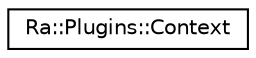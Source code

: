 digraph "Graphical Class Hierarchy"
{
 // INTERACTIVE_SVG=YES
 // LATEX_PDF_SIZE
  edge [fontname="Helvetica",fontsize="10",labelfontname="Helvetica",labelfontsize="10"];
  node [fontname="Helvetica",fontsize="10",shape=record];
  rankdir="LR";
  Node0 [label="Ra::Plugins::Context",height=0.2,width=0.4,color="black", fillcolor="white", style="filled",URL="$classRa_1_1Plugins_1_1Context.html",tooltip="Data passed to the plugin constructor."];
}
